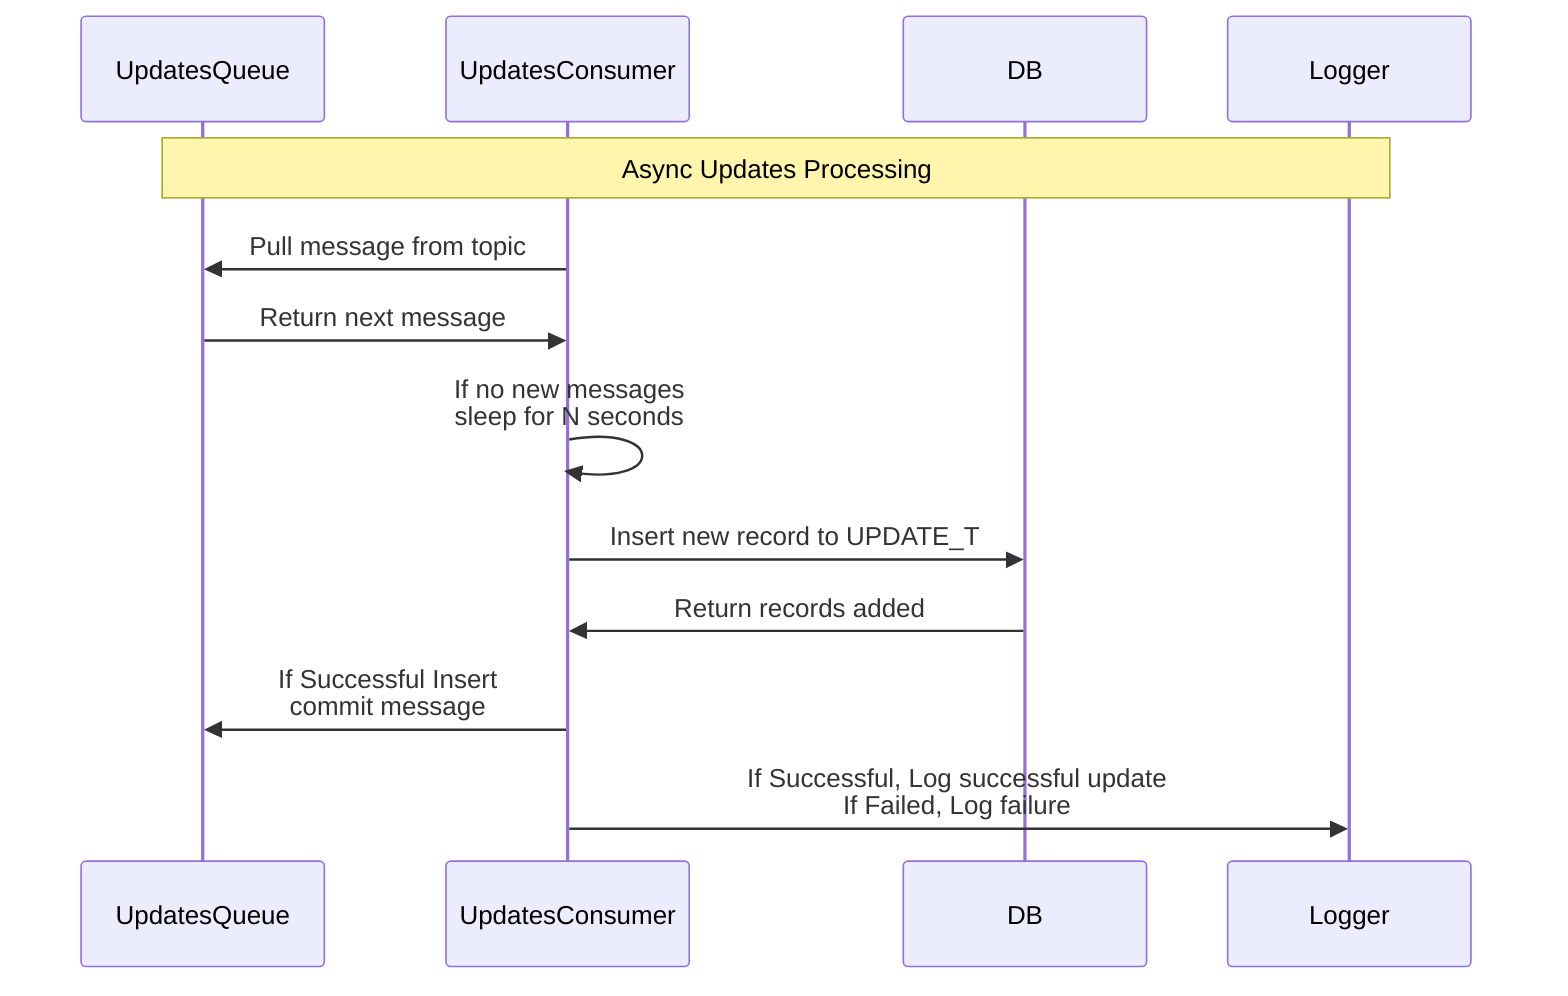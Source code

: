 sequenceDiagram
    participant UpdatesQueue
    participant UpdatesConsumer
    participant DB
    participant Logger
    Note over UpdatesQueue,Logger: Async Updates Processing
    UpdatesConsumer->>UpdatesQueue: Pull message from topic
    UpdatesQueue->>UpdatesConsumer: Return next message
    UpdatesConsumer->>UpdatesConsumer: If no new messages<br />sleep for N seconds
    UpdatesConsumer->>DB: Insert new record to UPDATE_T
    DB->>UpdatesConsumer: Return records added
    UpdatesConsumer->>UpdatesQueue: If Successful Insert<br />commit message
    UpdatesConsumer->>Logger: If Successful, Log successful update<br />If Failed, Log failure